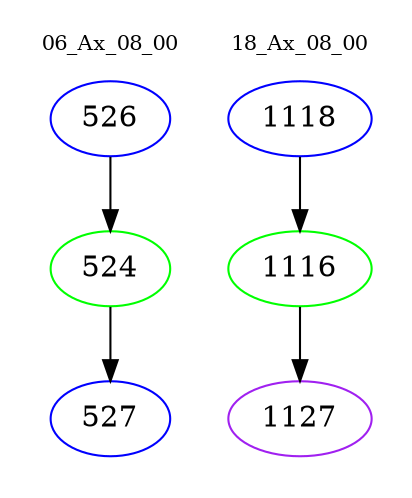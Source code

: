 digraph{
subgraph cluster_0 {
color = white
label = "06_Ax_08_00";
fontsize=10;
T0_526 [label="526", color="blue"]
T0_526 -> T0_524 [color="black"]
T0_524 [label="524", color="green"]
T0_524 -> T0_527 [color="black"]
T0_527 [label="527", color="blue"]
}
subgraph cluster_1 {
color = white
label = "18_Ax_08_00";
fontsize=10;
T1_1118 [label="1118", color="blue"]
T1_1118 -> T1_1116 [color="black"]
T1_1116 [label="1116", color="green"]
T1_1116 -> T1_1127 [color="black"]
T1_1127 [label="1127", color="purple"]
}
}
